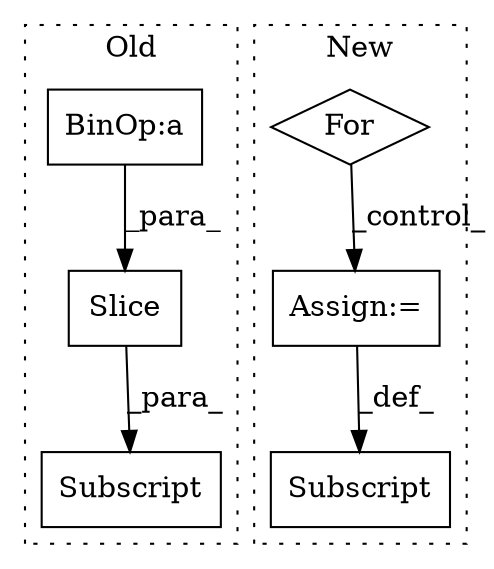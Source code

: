 digraph G {
subgraph cluster0 {
1 [label="Slice" a="80" s="5216" l="5" shape="box"];
3 [label="Subscript" a="63" s="5195,0" l="39,0" shape="box"];
6 [label="BinOp:a" a="82" s="5225" l="7" shape="box"];
label = "Old";
style="dotted";
}
subgraph cluster1 {
2 [label="For" a="107" s="5616,5633" l="4,14" shape="diamond"];
4 [label="Assign:=" a="68" s="5775" l="3" shape="box"];
5 [label="Subscript" a="63" s="5742,0" l="33,0" shape="box"];
label = "New";
style="dotted";
}
1 -> 3 [label="_para_"];
2 -> 4 [label="_control_"];
4 -> 5 [label="_def_"];
6 -> 1 [label="_para_"];
}